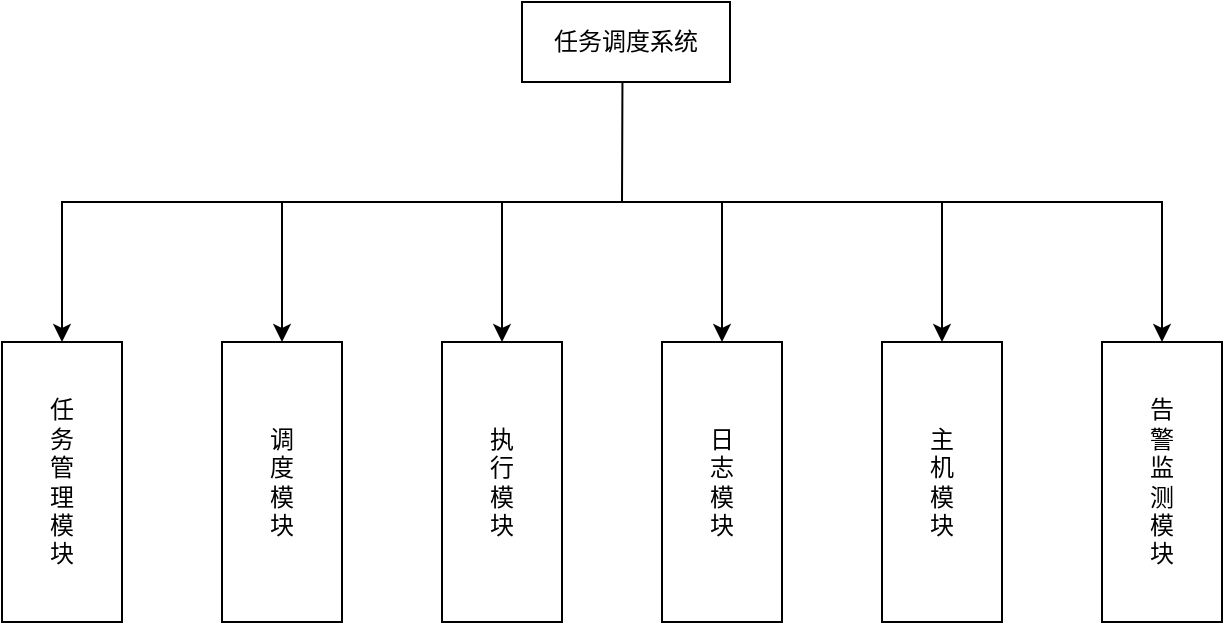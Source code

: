 <mxfile version="21.5.1" type="github">
  <diagram name="第 1 页" id="GhASuWuZi42JvSnn__Yv">
    <mxGraphModel dx="1193" dy="573" grid="1" gridSize="10" guides="1" tooltips="1" connect="1" arrows="1" fold="1" page="1" pageScale="1" pageWidth="827" pageHeight="1169" math="0" shadow="0">
      <root>
        <mxCell id="0" />
        <mxCell id="1" parent="0" />
        <mxCell id="wq72LBG8KCP3KCf_MoC9-1" value="任务调度系统" style="rounded=0;whiteSpace=wrap;html=1;" vertex="1" parent="1">
          <mxGeometry x="310" y="100" width="104" height="40" as="geometry" />
        </mxCell>
        <mxCell id="wq72LBG8KCP3KCf_MoC9-6" value="任&lt;br&gt;务&lt;br&gt;管&lt;br&gt;理&lt;br&gt;模&lt;br&gt;块" style="rounded=0;whiteSpace=wrap;html=1;" vertex="1" parent="1">
          <mxGeometry x="50" y="270" width="60" height="140" as="geometry" />
        </mxCell>
        <mxCell id="wq72LBG8KCP3KCf_MoC9-7" value="" style="endArrow=classic;html=1;rounded=0;entryX=0.5;entryY=0;entryDx=0;entryDy=0;exitX=0.483;exitY=0.989;exitDx=0;exitDy=0;exitPerimeter=0;" edge="1" parent="1" source="wq72LBG8KCP3KCf_MoC9-1" target="wq72LBG8KCP3KCf_MoC9-6">
          <mxGeometry width="50" height="50" relative="1" as="geometry">
            <mxPoint x="362" y="140" as="sourcePoint" />
            <mxPoint x="360" y="190" as="targetPoint" />
            <Array as="points">
              <mxPoint x="360" y="200" />
              <mxPoint x="80" y="200" />
            </Array>
          </mxGeometry>
        </mxCell>
        <mxCell id="wq72LBG8KCP3KCf_MoC9-8" value="调&lt;br&gt;度&lt;br&gt;模&lt;br&gt;块" style="rounded=0;whiteSpace=wrap;html=1;" vertex="1" parent="1">
          <mxGeometry x="160" y="270" width="60" height="140" as="geometry" />
        </mxCell>
        <mxCell id="wq72LBG8KCP3KCf_MoC9-9" value="执&lt;br&gt;行&lt;br&gt;模&lt;br&gt;块" style="rounded=0;whiteSpace=wrap;html=1;" vertex="1" parent="1">
          <mxGeometry x="270" y="270" width="60" height="140" as="geometry" />
        </mxCell>
        <mxCell id="wq72LBG8KCP3KCf_MoC9-11" value="日&lt;br&gt;志&lt;br&gt;模&lt;br&gt;块" style="rounded=0;whiteSpace=wrap;html=1;" vertex="1" parent="1">
          <mxGeometry x="380" y="270" width="60" height="140" as="geometry" />
        </mxCell>
        <mxCell id="wq72LBG8KCP3KCf_MoC9-12" value="主&lt;br&gt;机&lt;br&gt;模&lt;br&gt;块" style="rounded=0;whiteSpace=wrap;html=1;" vertex="1" parent="1">
          <mxGeometry x="490" y="270" width="60" height="140" as="geometry" />
        </mxCell>
        <mxCell id="wq72LBG8KCP3KCf_MoC9-13" value="告&lt;br&gt;警&lt;br&gt;监&lt;br&gt;测&lt;br&gt;模&lt;br&gt;块" style="rounded=0;whiteSpace=wrap;html=1;" vertex="1" parent="1">
          <mxGeometry x="600" y="270" width="60" height="140" as="geometry" />
        </mxCell>
        <mxCell id="wq72LBG8KCP3KCf_MoC9-15" value="" style="endArrow=classic;html=1;rounded=0;entryX=0.5;entryY=0;entryDx=0;entryDy=0;" edge="1" parent="1" target="wq72LBG8KCP3KCf_MoC9-8">
          <mxGeometry width="50" height="50" relative="1" as="geometry">
            <mxPoint x="190" y="200" as="sourcePoint" />
            <mxPoint x="440" y="190" as="targetPoint" />
          </mxGeometry>
        </mxCell>
        <mxCell id="wq72LBG8KCP3KCf_MoC9-16" value="" style="endArrow=classic;html=1;rounded=0;entryX=0.5;entryY=0;entryDx=0;entryDy=0;" edge="1" parent="1" target="wq72LBG8KCP3KCf_MoC9-9">
          <mxGeometry width="50" height="50" relative="1" as="geometry">
            <mxPoint x="300" y="200" as="sourcePoint" />
            <mxPoint x="330" y="230" as="targetPoint" />
          </mxGeometry>
        </mxCell>
        <mxCell id="wq72LBG8KCP3KCf_MoC9-17" value="" style="endArrow=classic;html=1;rounded=0;entryX=0.5;entryY=0;entryDx=0;entryDy=0;" edge="1" parent="1" target="wq72LBG8KCP3KCf_MoC9-13">
          <mxGeometry width="50" height="50" relative="1" as="geometry">
            <mxPoint x="360" y="200" as="sourcePoint" />
            <mxPoint x="540" y="150" as="targetPoint" />
            <Array as="points">
              <mxPoint x="630" y="200" />
            </Array>
          </mxGeometry>
        </mxCell>
        <mxCell id="wq72LBG8KCP3KCf_MoC9-18" value="" style="endArrow=classic;html=1;rounded=0;entryX=0.5;entryY=0;entryDx=0;entryDy=0;" edge="1" parent="1" target="wq72LBG8KCP3KCf_MoC9-11">
          <mxGeometry width="50" height="50" relative="1" as="geometry">
            <mxPoint x="410" y="200" as="sourcePoint" />
            <mxPoint x="490" y="130" as="targetPoint" />
          </mxGeometry>
        </mxCell>
        <mxCell id="wq72LBG8KCP3KCf_MoC9-19" value="" style="endArrow=classic;html=1;rounded=0;entryX=0.5;entryY=0;entryDx=0;entryDy=0;" edge="1" parent="1" target="wq72LBG8KCP3KCf_MoC9-12">
          <mxGeometry width="50" height="50" relative="1" as="geometry">
            <mxPoint x="520" y="200" as="sourcePoint" />
            <mxPoint x="610" y="70" as="targetPoint" />
          </mxGeometry>
        </mxCell>
      </root>
    </mxGraphModel>
  </diagram>
</mxfile>
